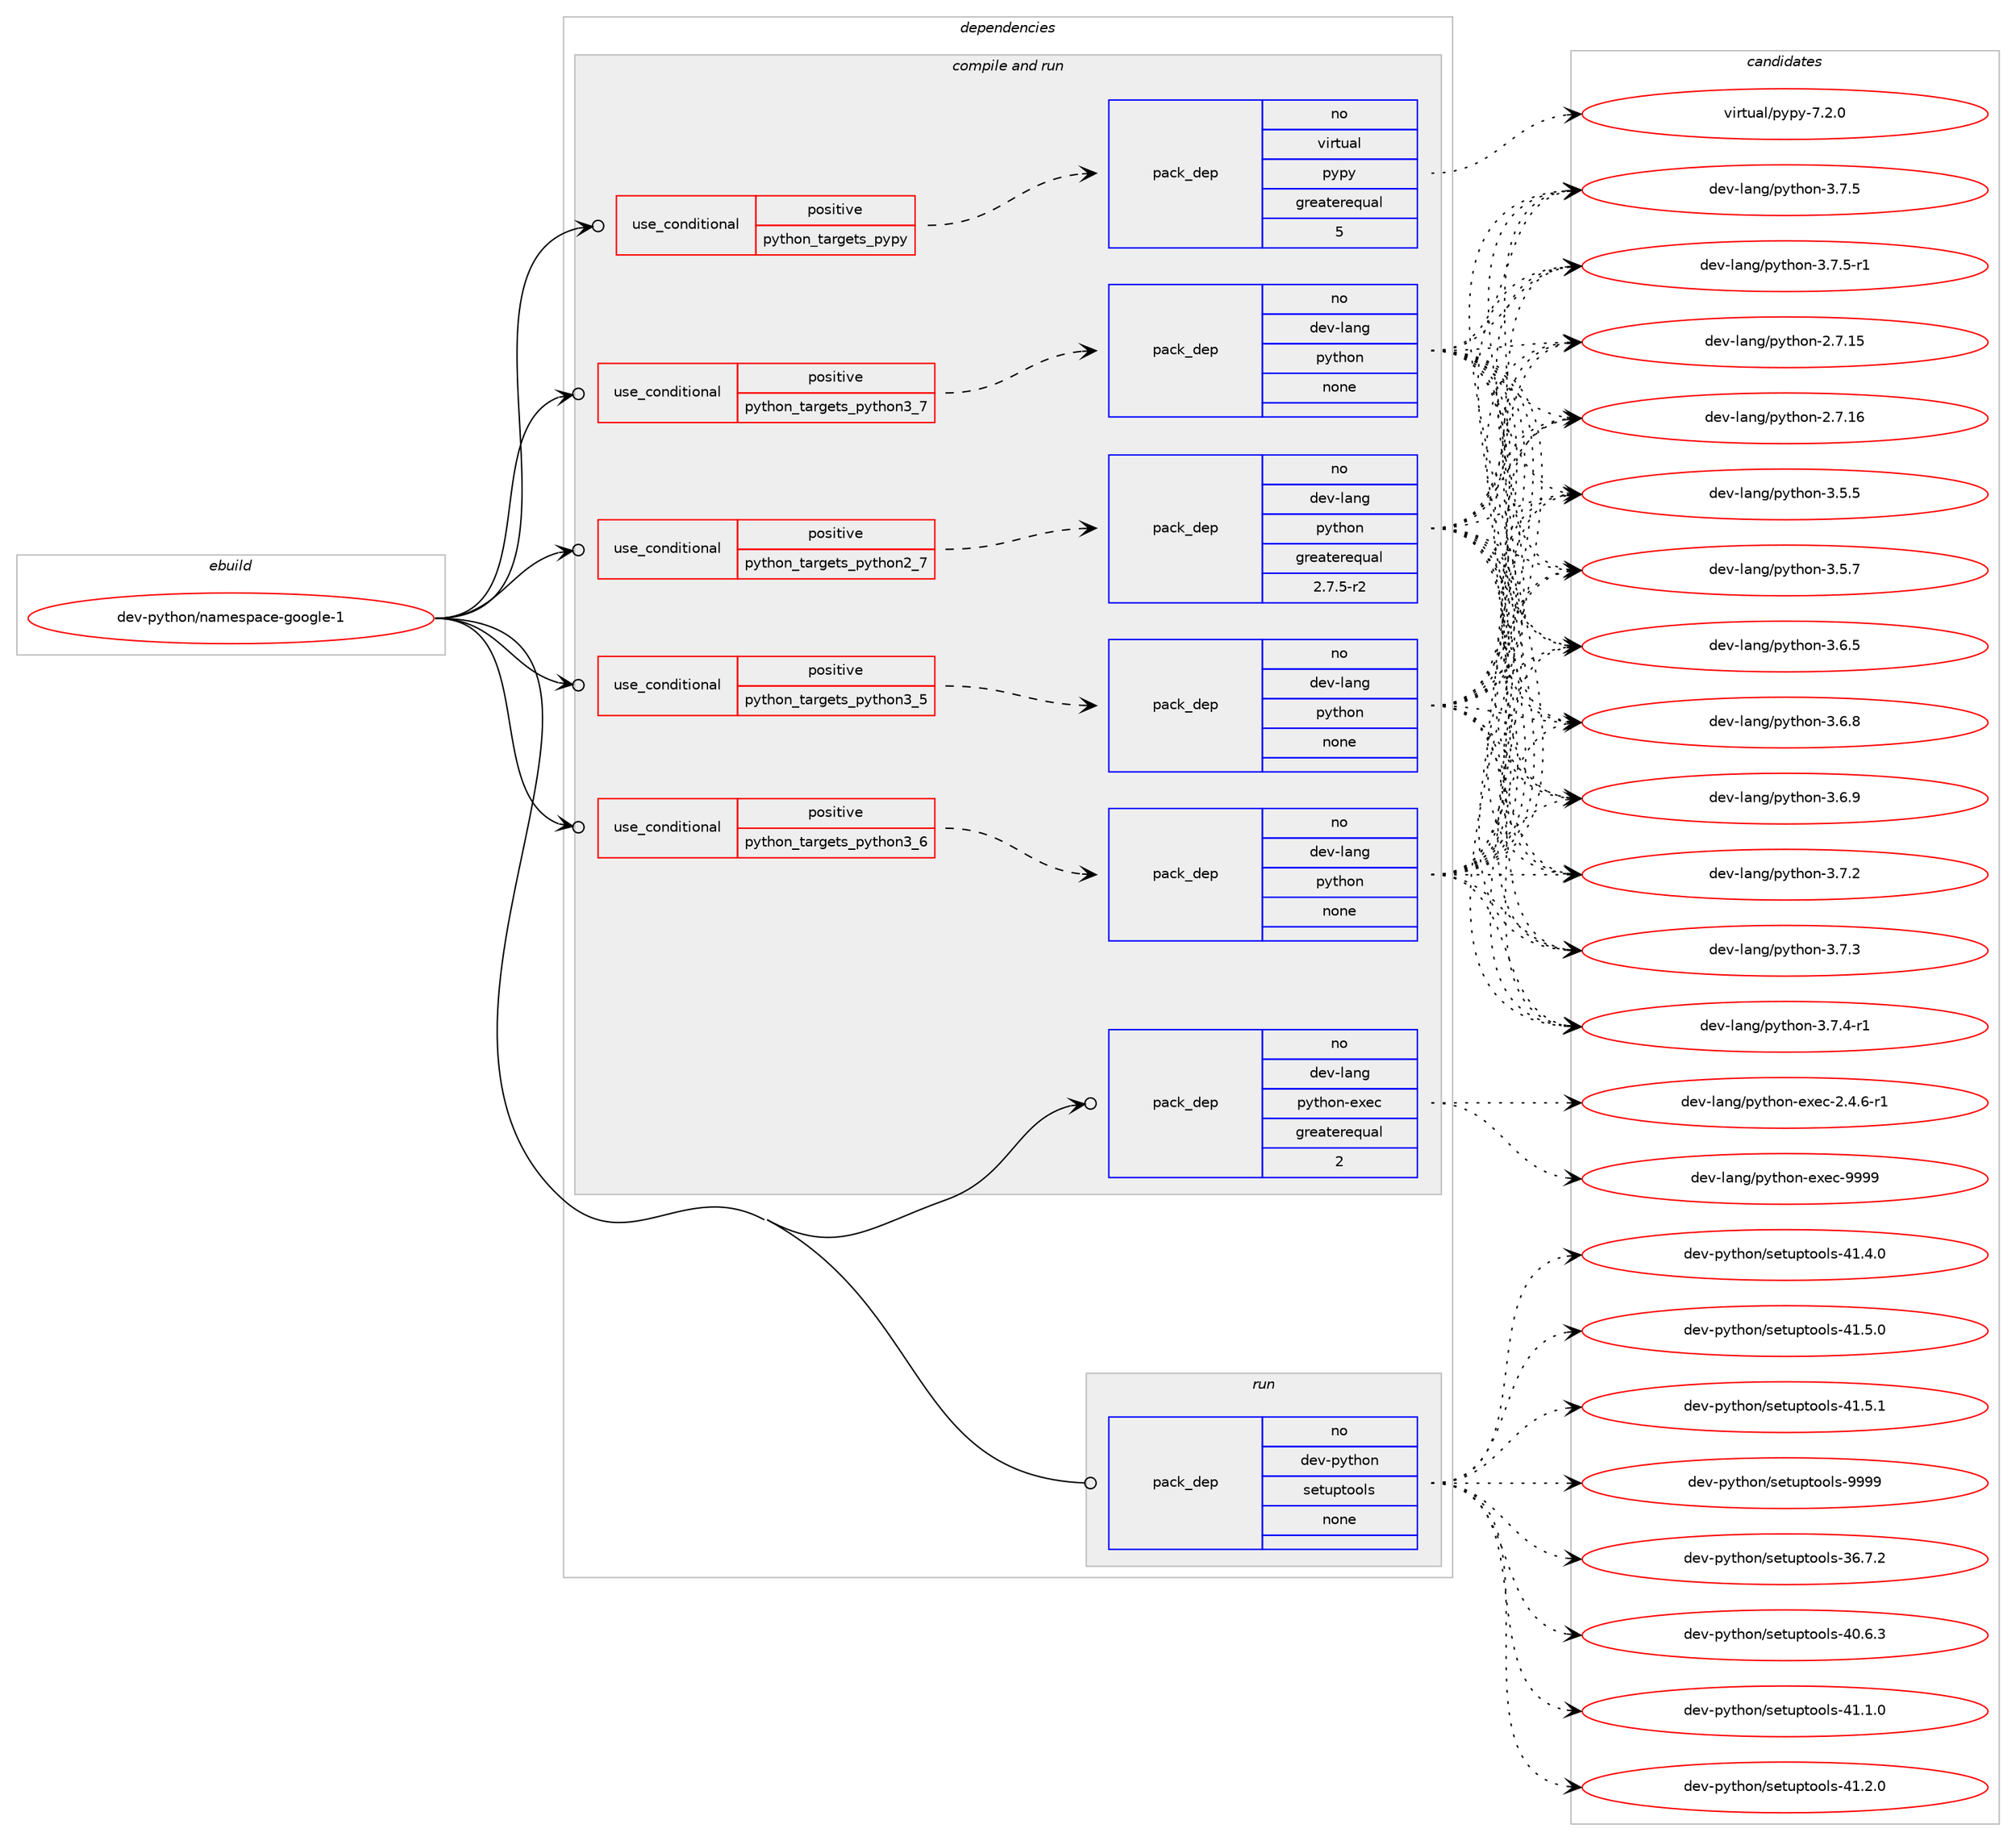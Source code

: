 digraph prolog {

# *************
# Graph options
# *************

newrank=true;
concentrate=true;
compound=true;
graph [rankdir=LR,fontname=Helvetica,fontsize=10,ranksep=1.5];#, ranksep=2.5, nodesep=0.2];
edge  [arrowhead=vee];
node  [fontname=Helvetica,fontsize=10];

# **********
# The ebuild
# **********

subgraph cluster_leftcol {
color=gray;
rank=same;
label=<<i>ebuild</i>>;
id [label="dev-python/namespace-google-1", color=red, width=4, href="../dev-python/namespace-google-1.svg"];
}

# ****************
# The dependencies
# ****************

subgraph cluster_midcol {
color=gray;
label=<<i>dependencies</i>>;
subgraph cluster_compile {
fillcolor="#eeeeee";
style=filled;
label=<<i>compile</i>>;
}
subgraph cluster_compileandrun {
fillcolor="#eeeeee";
style=filled;
label=<<i>compile and run</i>>;
subgraph cond142886 {
dependency615756 [label=<<TABLE BORDER="0" CELLBORDER="1" CELLSPACING="0" CELLPADDING="4"><TR><TD ROWSPAN="3" CELLPADDING="10">use_conditional</TD></TR><TR><TD>positive</TD></TR><TR><TD>python_targets_pypy</TD></TR></TABLE>>, shape=none, color=red];
subgraph pack461065 {
dependency615757 [label=<<TABLE BORDER="0" CELLBORDER="1" CELLSPACING="0" CELLPADDING="4" WIDTH="220"><TR><TD ROWSPAN="6" CELLPADDING="30">pack_dep</TD></TR><TR><TD WIDTH="110">no</TD></TR><TR><TD>virtual</TD></TR><TR><TD>pypy</TD></TR><TR><TD>greaterequal</TD></TR><TR><TD>5</TD></TR></TABLE>>, shape=none, color=blue];
}
dependency615756:e -> dependency615757:w [weight=20,style="dashed",arrowhead="vee"];
}
id:e -> dependency615756:w [weight=20,style="solid",arrowhead="odotvee"];
subgraph cond142887 {
dependency615758 [label=<<TABLE BORDER="0" CELLBORDER="1" CELLSPACING="0" CELLPADDING="4"><TR><TD ROWSPAN="3" CELLPADDING="10">use_conditional</TD></TR><TR><TD>positive</TD></TR><TR><TD>python_targets_python2_7</TD></TR></TABLE>>, shape=none, color=red];
subgraph pack461066 {
dependency615759 [label=<<TABLE BORDER="0" CELLBORDER="1" CELLSPACING="0" CELLPADDING="4" WIDTH="220"><TR><TD ROWSPAN="6" CELLPADDING="30">pack_dep</TD></TR><TR><TD WIDTH="110">no</TD></TR><TR><TD>dev-lang</TD></TR><TR><TD>python</TD></TR><TR><TD>greaterequal</TD></TR><TR><TD>2.7.5-r2</TD></TR></TABLE>>, shape=none, color=blue];
}
dependency615758:e -> dependency615759:w [weight=20,style="dashed",arrowhead="vee"];
}
id:e -> dependency615758:w [weight=20,style="solid",arrowhead="odotvee"];
subgraph cond142888 {
dependency615760 [label=<<TABLE BORDER="0" CELLBORDER="1" CELLSPACING="0" CELLPADDING="4"><TR><TD ROWSPAN="3" CELLPADDING="10">use_conditional</TD></TR><TR><TD>positive</TD></TR><TR><TD>python_targets_python3_5</TD></TR></TABLE>>, shape=none, color=red];
subgraph pack461067 {
dependency615761 [label=<<TABLE BORDER="0" CELLBORDER="1" CELLSPACING="0" CELLPADDING="4" WIDTH="220"><TR><TD ROWSPAN="6" CELLPADDING="30">pack_dep</TD></TR><TR><TD WIDTH="110">no</TD></TR><TR><TD>dev-lang</TD></TR><TR><TD>python</TD></TR><TR><TD>none</TD></TR><TR><TD></TD></TR></TABLE>>, shape=none, color=blue];
}
dependency615760:e -> dependency615761:w [weight=20,style="dashed",arrowhead="vee"];
}
id:e -> dependency615760:w [weight=20,style="solid",arrowhead="odotvee"];
subgraph cond142889 {
dependency615762 [label=<<TABLE BORDER="0" CELLBORDER="1" CELLSPACING="0" CELLPADDING="4"><TR><TD ROWSPAN="3" CELLPADDING="10">use_conditional</TD></TR><TR><TD>positive</TD></TR><TR><TD>python_targets_python3_6</TD></TR></TABLE>>, shape=none, color=red];
subgraph pack461068 {
dependency615763 [label=<<TABLE BORDER="0" CELLBORDER="1" CELLSPACING="0" CELLPADDING="4" WIDTH="220"><TR><TD ROWSPAN="6" CELLPADDING="30">pack_dep</TD></TR><TR><TD WIDTH="110">no</TD></TR><TR><TD>dev-lang</TD></TR><TR><TD>python</TD></TR><TR><TD>none</TD></TR><TR><TD></TD></TR></TABLE>>, shape=none, color=blue];
}
dependency615762:e -> dependency615763:w [weight=20,style="dashed",arrowhead="vee"];
}
id:e -> dependency615762:w [weight=20,style="solid",arrowhead="odotvee"];
subgraph cond142890 {
dependency615764 [label=<<TABLE BORDER="0" CELLBORDER="1" CELLSPACING="0" CELLPADDING="4"><TR><TD ROWSPAN="3" CELLPADDING="10">use_conditional</TD></TR><TR><TD>positive</TD></TR><TR><TD>python_targets_python3_7</TD></TR></TABLE>>, shape=none, color=red];
subgraph pack461069 {
dependency615765 [label=<<TABLE BORDER="0" CELLBORDER="1" CELLSPACING="0" CELLPADDING="4" WIDTH="220"><TR><TD ROWSPAN="6" CELLPADDING="30">pack_dep</TD></TR><TR><TD WIDTH="110">no</TD></TR><TR><TD>dev-lang</TD></TR><TR><TD>python</TD></TR><TR><TD>none</TD></TR><TR><TD></TD></TR></TABLE>>, shape=none, color=blue];
}
dependency615764:e -> dependency615765:w [weight=20,style="dashed",arrowhead="vee"];
}
id:e -> dependency615764:w [weight=20,style="solid",arrowhead="odotvee"];
subgraph pack461070 {
dependency615766 [label=<<TABLE BORDER="0" CELLBORDER="1" CELLSPACING="0" CELLPADDING="4" WIDTH="220"><TR><TD ROWSPAN="6" CELLPADDING="30">pack_dep</TD></TR><TR><TD WIDTH="110">no</TD></TR><TR><TD>dev-lang</TD></TR><TR><TD>python-exec</TD></TR><TR><TD>greaterequal</TD></TR><TR><TD>2</TD></TR></TABLE>>, shape=none, color=blue];
}
id:e -> dependency615766:w [weight=20,style="solid",arrowhead="odotvee"];
}
subgraph cluster_run {
fillcolor="#eeeeee";
style=filled;
label=<<i>run</i>>;
subgraph pack461071 {
dependency615767 [label=<<TABLE BORDER="0" CELLBORDER="1" CELLSPACING="0" CELLPADDING="4" WIDTH="220"><TR><TD ROWSPAN="6" CELLPADDING="30">pack_dep</TD></TR><TR><TD WIDTH="110">no</TD></TR><TR><TD>dev-python</TD></TR><TR><TD>setuptools</TD></TR><TR><TD>none</TD></TR><TR><TD></TD></TR></TABLE>>, shape=none, color=blue];
}
id:e -> dependency615767:w [weight=20,style="solid",arrowhead="odot"];
}
}

# **************
# The candidates
# **************

subgraph cluster_choices {
rank=same;
color=gray;
label=<<i>candidates</i>>;

subgraph choice461065 {
color=black;
nodesep=1;
choice1181051141161179710847112121112121455546504648 [label="virtual/pypy-7.2.0", color=red, width=4,href="../virtual/pypy-7.2.0.svg"];
dependency615757:e -> choice1181051141161179710847112121112121455546504648:w [style=dotted,weight="100"];
}
subgraph choice461066 {
color=black;
nodesep=1;
choice10010111845108971101034711212111610411111045504655464953 [label="dev-lang/python-2.7.15", color=red, width=4,href="../dev-lang/python-2.7.15.svg"];
choice10010111845108971101034711212111610411111045504655464954 [label="dev-lang/python-2.7.16", color=red, width=4,href="../dev-lang/python-2.7.16.svg"];
choice100101118451089711010347112121116104111110455146534653 [label="dev-lang/python-3.5.5", color=red, width=4,href="../dev-lang/python-3.5.5.svg"];
choice100101118451089711010347112121116104111110455146534655 [label="dev-lang/python-3.5.7", color=red, width=4,href="../dev-lang/python-3.5.7.svg"];
choice100101118451089711010347112121116104111110455146544653 [label="dev-lang/python-3.6.5", color=red, width=4,href="../dev-lang/python-3.6.5.svg"];
choice100101118451089711010347112121116104111110455146544656 [label="dev-lang/python-3.6.8", color=red, width=4,href="../dev-lang/python-3.6.8.svg"];
choice100101118451089711010347112121116104111110455146544657 [label="dev-lang/python-3.6.9", color=red, width=4,href="../dev-lang/python-3.6.9.svg"];
choice100101118451089711010347112121116104111110455146554650 [label="dev-lang/python-3.7.2", color=red, width=4,href="../dev-lang/python-3.7.2.svg"];
choice100101118451089711010347112121116104111110455146554651 [label="dev-lang/python-3.7.3", color=red, width=4,href="../dev-lang/python-3.7.3.svg"];
choice1001011184510897110103471121211161041111104551465546524511449 [label="dev-lang/python-3.7.4-r1", color=red, width=4,href="../dev-lang/python-3.7.4-r1.svg"];
choice100101118451089711010347112121116104111110455146554653 [label="dev-lang/python-3.7.5", color=red, width=4,href="../dev-lang/python-3.7.5.svg"];
choice1001011184510897110103471121211161041111104551465546534511449 [label="dev-lang/python-3.7.5-r1", color=red, width=4,href="../dev-lang/python-3.7.5-r1.svg"];
dependency615759:e -> choice10010111845108971101034711212111610411111045504655464953:w [style=dotted,weight="100"];
dependency615759:e -> choice10010111845108971101034711212111610411111045504655464954:w [style=dotted,weight="100"];
dependency615759:e -> choice100101118451089711010347112121116104111110455146534653:w [style=dotted,weight="100"];
dependency615759:e -> choice100101118451089711010347112121116104111110455146534655:w [style=dotted,weight="100"];
dependency615759:e -> choice100101118451089711010347112121116104111110455146544653:w [style=dotted,weight="100"];
dependency615759:e -> choice100101118451089711010347112121116104111110455146544656:w [style=dotted,weight="100"];
dependency615759:e -> choice100101118451089711010347112121116104111110455146544657:w [style=dotted,weight="100"];
dependency615759:e -> choice100101118451089711010347112121116104111110455146554650:w [style=dotted,weight="100"];
dependency615759:e -> choice100101118451089711010347112121116104111110455146554651:w [style=dotted,weight="100"];
dependency615759:e -> choice1001011184510897110103471121211161041111104551465546524511449:w [style=dotted,weight="100"];
dependency615759:e -> choice100101118451089711010347112121116104111110455146554653:w [style=dotted,weight="100"];
dependency615759:e -> choice1001011184510897110103471121211161041111104551465546534511449:w [style=dotted,weight="100"];
}
subgraph choice461067 {
color=black;
nodesep=1;
choice10010111845108971101034711212111610411111045504655464953 [label="dev-lang/python-2.7.15", color=red, width=4,href="../dev-lang/python-2.7.15.svg"];
choice10010111845108971101034711212111610411111045504655464954 [label="dev-lang/python-2.7.16", color=red, width=4,href="../dev-lang/python-2.7.16.svg"];
choice100101118451089711010347112121116104111110455146534653 [label="dev-lang/python-3.5.5", color=red, width=4,href="../dev-lang/python-3.5.5.svg"];
choice100101118451089711010347112121116104111110455146534655 [label="dev-lang/python-3.5.7", color=red, width=4,href="../dev-lang/python-3.5.7.svg"];
choice100101118451089711010347112121116104111110455146544653 [label="dev-lang/python-3.6.5", color=red, width=4,href="../dev-lang/python-3.6.5.svg"];
choice100101118451089711010347112121116104111110455146544656 [label="dev-lang/python-3.6.8", color=red, width=4,href="../dev-lang/python-3.6.8.svg"];
choice100101118451089711010347112121116104111110455146544657 [label="dev-lang/python-3.6.9", color=red, width=4,href="../dev-lang/python-3.6.9.svg"];
choice100101118451089711010347112121116104111110455146554650 [label="dev-lang/python-3.7.2", color=red, width=4,href="../dev-lang/python-3.7.2.svg"];
choice100101118451089711010347112121116104111110455146554651 [label="dev-lang/python-3.7.3", color=red, width=4,href="../dev-lang/python-3.7.3.svg"];
choice1001011184510897110103471121211161041111104551465546524511449 [label="dev-lang/python-3.7.4-r1", color=red, width=4,href="../dev-lang/python-3.7.4-r1.svg"];
choice100101118451089711010347112121116104111110455146554653 [label="dev-lang/python-3.7.5", color=red, width=4,href="../dev-lang/python-3.7.5.svg"];
choice1001011184510897110103471121211161041111104551465546534511449 [label="dev-lang/python-3.7.5-r1", color=red, width=4,href="../dev-lang/python-3.7.5-r1.svg"];
dependency615761:e -> choice10010111845108971101034711212111610411111045504655464953:w [style=dotted,weight="100"];
dependency615761:e -> choice10010111845108971101034711212111610411111045504655464954:w [style=dotted,weight="100"];
dependency615761:e -> choice100101118451089711010347112121116104111110455146534653:w [style=dotted,weight="100"];
dependency615761:e -> choice100101118451089711010347112121116104111110455146534655:w [style=dotted,weight="100"];
dependency615761:e -> choice100101118451089711010347112121116104111110455146544653:w [style=dotted,weight="100"];
dependency615761:e -> choice100101118451089711010347112121116104111110455146544656:w [style=dotted,weight="100"];
dependency615761:e -> choice100101118451089711010347112121116104111110455146544657:w [style=dotted,weight="100"];
dependency615761:e -> choice100101118451089711010347112121116104111110455146554650:w [style=dotted,weight="100"];
dependency615761:e -> choice100101118451089711010347112121116104111110455146554651:w [style=dotted,weight="100"];
dependency615761:e -> choice1001011184510897110103471121211161041111104551465546524511449:w [style=dotted,weight="100"];
dependency615761:e -> choice100101118451089711010347112121116104111110455146554653:w [style=dotted,weight="100"];
dependency615761:e -> choice1001011184510897110103471121211161041111104551465546534511449:w [style=dotted,weight="100"];
}
subgraph choice461068 {
color=black;
nodesep=1;
choice10010111845108971101034711212111610411111045504655464953 [label="dev-lang/python-2.7.15", color=red, width=4,href="../dev-lang/python-2.7.15.svg"];
choice10010111845108971101034711212111610411111045504655464954 [label="dev-lang/python-2.7.16", color=red, width=4,href="../dev-lang/python-2.7.16.svg"];
choice100101118451089711010347112121116104111110455146534653 [label="dev-lang/python-3.5.5", color=red, width=4,href="../dev-lang/python-3.5.5.svg"];
choice100101118451089711010347112121116104111110455146534655 [label="dev-lang/python-3.5.7", color=red, width=4,href="../dev-lang/python-3.5.7.svg"];
choice100101118451089711010347112121116104111110455146544653 [label="dev-lang/python-3.6.5", color=red, width=4,href="../dev-lang/python-3.6.5.svg"];
choice100101118451089711010347112121116104111110455146544656 [label="dev-lang/python-3.6.8", color=red, width=4,href="../dev-lang/python-3.6.8.svg"];
choice100101118451089711010347112121116104111110455146544657 [label="dev-lang/python-3.6.9", color=red, width=4,href="../dev-lang/python-3.6.9.svg"];
choice100101118451089711010347112121116104111110455146554650 [label="dev-lang/python-3.7.2", color=red, width=4,href="../dev-lang/python-3.7.2.svg"];
choice100101118451089711010347112121116104111110455146554651 [label="dev-lang/python-3.7.3", color=red, width=4,href="../dev-lang/python-3.7.3.svg"];
choice1001011184510897110103471121211161041111104551465546524511449 [label="dev-lang/python-3.7.4-r1", color=red, width=4,href="../dev-lang/python-3.7.4-r1.svg"];
choice100101118451089711010347112121116104111110455146554653 [label="dev-lang/python-3.7.5", color=red, width=4,href="../dev-lang/python-3.7.5.svg"];
choice1001011184510897110103471121211161041111104551465546534511449 [label="dev-lang/python-3.7.5-r1", color=red, width=4,href="../dev-lang/python-3.7.5-r1.svg"];
dependency615763:e -> choice10010111845108971101034711212111610411111045504655464953:w [style=dotted,weight="100"];
dependency615763:e -> choice10010111845108971101034711212111610411111045504655464954:w [style=dotted,weight="100"];
dependency615763:e -> choice100101118451089711010347112121116104111110455146534653:w [style=dotted,weight="100"];
dependency615763:e -> choice100101118451089711010347112121116104111110455146534655:w [style=dotted,weight="100"];
dependency615763:e -> choice100101118451089711010347112121116104111110455146544653:w [style=dotted,weight="100"];
dependency615763:e -> choice100101118451089711010347112121116104111110455146544656:w [style=dotted,weight="100"];
dependency615763:e -> choice100101118451089711010347112121116104111110455146544657:w [style=dotted,weight="100"];
dependency615763:e -> choice100101118451089711010347112121116104111110455146554650:w [style=dotted,weight="100"];
dependency615763:e -> choice100101118451089711010347112121116104111110455146554651:w [style=dotted,weight="100"];
dependency615763:e -> choice1001011184510897110103471121211161041111104551465546524511449:w [style=dotted,weight="100"];
dependency615763:e -> choice100101118451089711010347112121116104111110455146554653:w [style=dotted,weight="100"];
dependency615763:e -> choice1001011184510897110103471121211161041111104551465546534511449:w [style=dotted,weight="100"];
}
subgraph choice461069 {
color=black;
nodesep=1;
choice10010111845108971101034711212111610411111045504655464953 [label="dev-lang/python-2.7.15", color=red, width=4,href="../dev-lang/python-2.7.15.svg"];
choice10010111845108971101034711212111610411111045504655464954 [label="dev-lang/python-2.7.16", color=red, width=4,href="../dev-lang/python-2.7.16.svg"];
choice100101118451089711010347112121116104111110455146534653 [label="dev-lang/python-3.5.5", color=red, width=4,href="../dev-lang/python-3.5.5.svg"];
choice100101118451089711010347112121116104111110455146534655 [label="dev-lang/python-3.5.7", color=red, width=4,href="../dev-lang/python-3.5.7.svg"];
choice100101118451089711010347112121116104111110455146544653 [label="dev-lang/python-3.6.5", color=red, width=4,href="../dev-lang/python-3.6.5.svg"];
choice100101118451089711010347112121116104111110455146544656 [label="dev-lang/python-3.6.8", color=red, width=4,href="../dev-lang/python-3.6.8.svg"];
choice100101118451089711010347112121116104111110455146544657 [label="dev-lang/python-3.6.9", color=red, width=4,href="../dev-lang/python-3.6.9.svg"];
choice100101118451089711010347112121116104111110455146554650 [label="dev-lang/python-3.7.2", color=red, width=4,href="../dev-lang/python-3.7.2.svg"];
choice100101118451089711010347112121116104111110455146554651 [label="dev-lang/python-3.7.3", color=red, width=4,href="../dev-lang/python-3.7.3.svg"];
choice1001011184510897110103471121211161041111104551465546524511449 [label="dev-lang/python-3.7.4-r1", color=red, width=4,href="../dev-lang/python-3.7.4-r1.svg"];
choice100101118451089711010347112121116104111110455146554653 [label="dev-lang/python-3.7.5", color=red, width=4,href="../dev-lang/python-3.7.5.svg"];
choice1001011184510897110103471121211161041111104551465546534511449 [label="dev-lang/python-3.7.5-r1", color=red, width=4,href="../dev-lang/python-3.7.5-r1.svg"];
dependency615765:e -> choice10010111845108971101034711212111610411111045504655464953:w [style=dotted,weight="100"];
dependency615765:e -> choice10010111845108971101034711212111610411111045504655464954:w [style=dotted,weight="100"];
dependency615765:e -> choice100101118451089711010347112121116104111110455146534653:w [style=dotted,weight="100"];
dependency615765:e -> choice100101118451089711010347112121116104111110455146534655:w [style=dotted,weight="100"];
dependency615765:e -> choice100101118451089711010347112121116104111110455146544653:w [style=dotted,weight="100"];
dependency615765:e -> choice100101118451089711010347112121116104111110455146544656:w [style=dotted,weight="100"];
dependency615765:e -> choice100101118451089711010347112121116104111110455146544657:w [style=dotted,weight="100"];
dependency615765:e -> choice100101118451089711010347112121116104111110455146554650:w [style=dotted,weight="100"];
dependency615765:e -> choice100101118451089711010347112121116104111110455146554651:w [style=dotted,weight="100"];
dependency615765:e -> choice1001011184510897110103471121211161041111104551465546524511449:w [style=dotted,weight="100"];
dependency615765:e -> choice100101118451089711010347112121116104111110455146554653:w [style=dotted,weight="100"];
dependency615765:e -> choice1001011184510897110103471121211161041111104551465546534511449:w [style=dotted,weight="100"];
}
subgraph choice461070 {
color=black;
nodesep=1;
choice10010111845108971101034711212111610411111045101120101994550465246544511449 [label="dev-lang/python-exec-2.4.6-r1", color=red, width=4,href="../dev-lang/python-exec-2.4.6-r1.svg"];
choice10010111845108971101034711212111610411111045101120101994557575757 [label="dev-lang/python-exec-9999", color=red, width=4,href="../dev-lang/python-exec-9999.svg"];
dependency615766:e -> choice10010111845108971101034711212111610411111045101120101994550465246544511449:w [style=dotted,weight="100"];
dependency615766:e -> choice10010111845108971101034711212111610411111045101120101994557575757:w [style=dotted,weight="100"];
}
subgraph choice461071 {
color=black;
nodesep=1;
choice100101118451121211161041111104711510111611711211611111110811545515446554650 [label="dev-python/setuptools-36.7.2", color=red, width=4,href="../dev-python/setuptools-36.7.2.svg"];
choice100101118451121211161041111104711510111611711211611111110811545524846544651 [label="dev-python/setuptools-40.6.3", color=red, width=4,href="../dev-python/setuptools-40.6.3.svg"];
choice100101118451121211161041111104711510111611711211611111110811545524946494648 [label="dev-python/setuptools-41.1.0", color=red, width=4,href="../dev-python/setuptools-41.1.0.svg"];
choice100101118451121211161041111104711510111611711211611111110811545524946504648 [label="dev-python/setuptools-41.2.0", color=red, width=4,href="../dev-python/setuptools-41.2.0.svg"];
choice100101118451121211161041111104711510111611711211611111110811545524946524648 [label="dev-python/setuptools-41.4.0", color=red, width=4,href="../dev-python/setuptools-41.4.0.svg"];
choice100101118451121211161041111104711510111611711211611111110811545524946534648 [label="dev-python/setuptools-41.5.0", color=red, width=4,href="../dev-python/setuptools-41.5.0.svg"];
choice100101118451121211161041111104711510111611711211611111110811545524946534649 [label="dev-python/setuptools-41.5.1", color=red, width=4,href="../dev-python/setuptools-41.5.1.svg"];
choice10010111845112121116104111110471151011161171121161111111081154557575757 [label="dev-python/setuptools-9999", color=red, width=4,href="../dev-python/setuptools-9999.svg"];
dependency615767:e -> choice100101118451121211161041111104711510111611711211611111110811545515446554650:w [style=dotted,weight="100"];
dependency615767:e -> choice100101118451121211161041111104711510111611711211611111110811545524846544651:w [style=dotted,weight="100"];
dependency615767:e -> choice100101118451121211161041111104711510111611711211611111110811545524946494648:w [style=dotted,weight="100"];
dependency615767:e -> choice100101118451121211161041111104711510111611711211611111110811545524946504648:w [style=dotted,weight="100"];
dependency615767:e -> choice100101118451121211161041111104711510111611711211611111110811545524946524648:w [style=dotted,weight="100"];
dependency615767:e -> choice100101118451121211161041111104711510111611711211611111110811545524946534648:w [style=dotted,weight="100"];
dependency615767:e -> choice100101118451121211161041111104711510111611711211611111110811545524946534649:w [style=dotted,weight="100"];
dependency615767:e -> choice10010111845112121116104111110471151011161171121161111111081154557575757:w [style=dotted,weight="100"];
}
}

}
